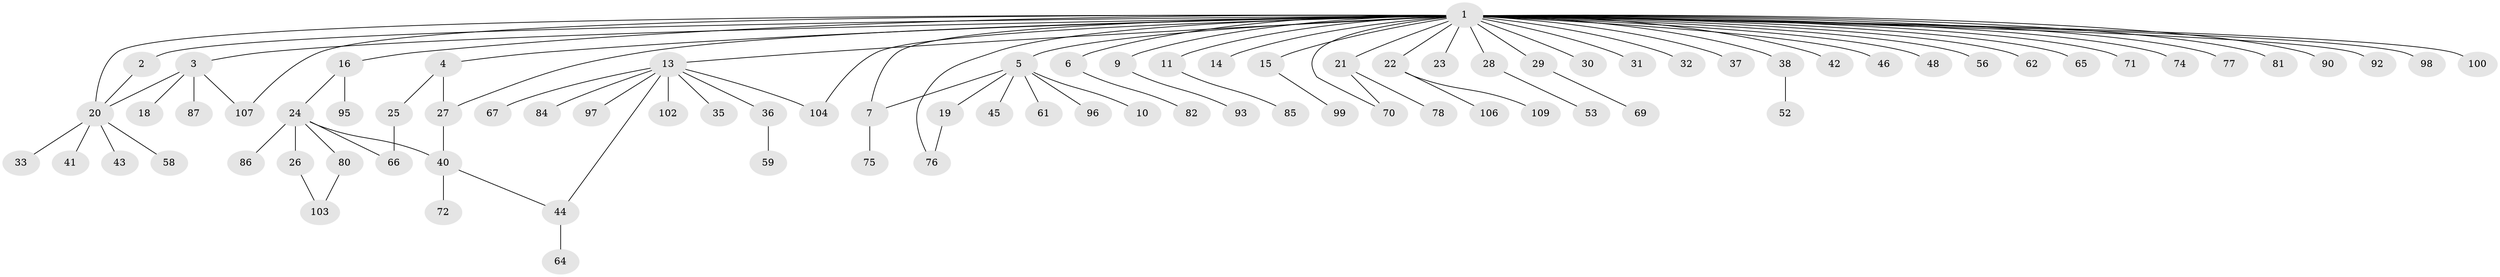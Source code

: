 // original degree distribution, {42: 0.00909090909090909, 3: 0.1, 6: 0.01818181818181818, 4: 0.02727272727272727, 2: 0.23636363636363636, 1: 0.5727272727272728, 9: 0.00909090909090909, 7: 0.01818181818181818, 5: 0.00909090909090909}
// Generated by graph-tools (version 1.1) at 2025/41/03/06/25 10:41:51]
// undirected, 84 vertices, 95 edges
graph export_dot {
graph [start="1"]
  node [color=gray90,style=filled];
  1 [super="+12"];
  2 [super="+89"];
  3 [super="+63"];
  4 [super="+47"];
  5 [super="+8"];
  6 [super="+55"];
  7;
  9 [super="+51"];
  10;
  11;
  13 [super="+17"];
  14;
  15;
  16 [super="+60"];
  18 [super="+39"];
  19 [super="+79"];
  20 [super="+50"];
  21 [super="+34"];
  22 [super="+83"];
  23;
  24 [super="+88"];
  25 [super="+108"];
  26 [super="+73"];
  27;
  28 [super="+54"];
  29 [super="+49"];
  30;
  31;
  32;
  33;
  35;
  36;
  37;
  38 [super="+57"];
  40 [super="+94"];
  41;
  42;
  43;
  44;
  45 [super="+110"];
  46;
  48;
  52;
  53 [super="+68"];
  56;
  58;
  59;
  61;
  62;
  64;
  65;
  66;
  67;
  69;
  70;
  71;
  72 [super="+105"];
  74 [super="+91"];
  75;
  76;
  77;
  78;
  80;
  81;
  82;
  84;
  85;
  86;
  87;
  90;
  92;
  93;
  95 [super="+101"];
  96;
  97;
  98;
  99;
  100;
  102;
  103;
  104;
  106;
  107;
  109;
  1 -- 2;
  1 -- 3;
  1 -- 4;
  1 -- 5;
  1 -- 6;
  1 -- 7;
  1 -- 9;
  1 -- 11;
  1 -- 13;
  1 -- 14;
  1 -- 15;
  1 -- 16;
  1 -- 20;
  1 -- 21;
  1 -- 22;
  1 -- 23;
  1 -- 28;
  1 -- 29;
  1 -- 30;
  1 -- 31;
  1 -- 32;
  1 -- 37;
  1 -- 38;
  1 -- 42;
  1 -- 46;
  1 -- 48;
  1 -- 56;
  1 -- 62;
  1 -- 65;
  1 -- 70;
  1 -- 71;
  1 -- 74;
  1 -- 76;
  1 -- 77;
  1 -- 81;
  1 -- 90;
  1 -- 92;
  1 -- 98;
  1 -- 100;
  1 -- 104;
  1 -- 107;
  1 -- 27;
  2 -- 20;
  3 -- 18;
  3 -- 20;
  3 -- 87;
  3 -- 107;
  4 -- 25;
  4 -- 27;
  5 -- 10;
  5 -- 19;
  5 -- 61;
  5 -- 96;
  5 -- 45;
  5 -- 7;
  6 -- 82;
  7 -- 75;
  9 -- 93;
  11 -- 85;
  13 -- 97;
  13 -- 67;
  13 -- 35;
  13 -- 36;
  13 -- 102;
  13 -- 104;
  13 -- 44;
  13 -- 84;
  15 -- 99;
  16 -- 24;
  16 -- 95;
  19 -- 76;
  20 -- 33;
  20 -- 41;
  20 -- 43;
  20 -- 58;
  21 -- 70;
  21 -- 78;
  22 -- 106;
  22 -- 109;
  24 -- 26;
  24 -- 40;
  24 -- 66;
  24 -- 80;
  24 -- 86;
  25 -- 66;
  26 -- 103;
  27 -- 40;
  28 -- 53;
  29 -- 69;
  36 -- 59;
  38 -- 52;
  40 -- 44;
  40 -- 72;
  44 -- 64;
  80 -- 103;
}
